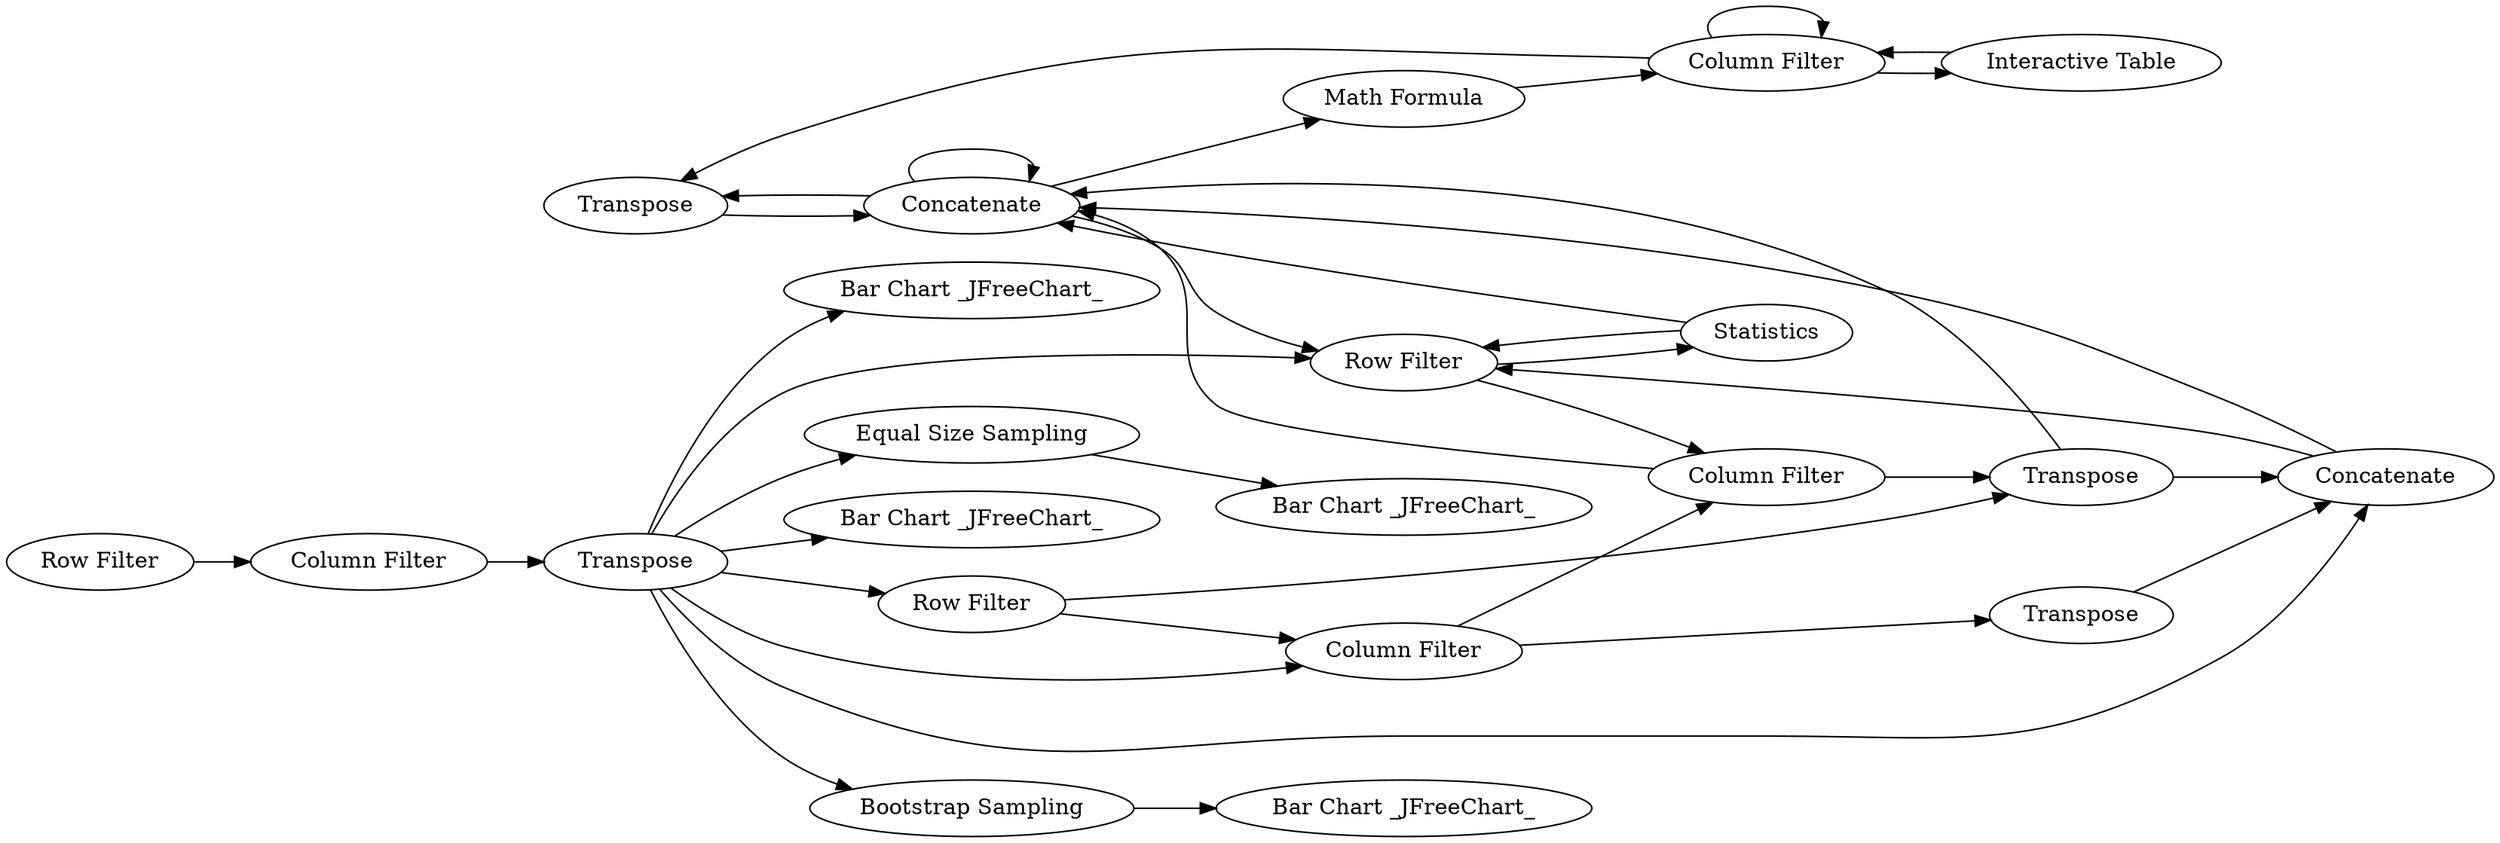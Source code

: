 digraph {
	16 -> 11
	5 -> 8
	4 -> 5
	10 -> 9
	11 -> 9
	7 -> 11
	15 -> 18
	22 -> 23
	3 -> 10
	12 -> 9
	11 -> 16
	14 -> 15
	11 -> 11
	1 -> 2
	7 -> 10
	3 -> 21
	10 -> 11
	8 -> 11
	3 -> 9
	9 -> 8
	15 -> 16
	3 -> 5
	6 -> 10
	9 -> 12
	12 -> 11
	18 -> 15
	4 -> 7
	3 -> 19
	3 -> 4
	11 -> 14
	19 -> 20
	8 -> 7
	5 -> 6
	3 -> 22
	15 -> 15
	2 -> 3
	3 -> 24
	7 [label=Transpose]
	9 [label="Row Filter"]
	18 [label="Interactive Table"]
	21 [label="Bar Chart _JFreeChart_"]
	8 [label="Column Filter"]
	3 [label=Transpose]
	19 [label="Equal Size Sampling"]
	24 [label="Bar Chart _JFreeChart_"]
	6 [label=Transpose]
	15 [label="Column Filter"]
	10 [label=Concatenate]
	12 [label=Statistics]
	16 [label=Transpose]
	1 [label="Row Filter"]
	22 [label="Bootstrap Sampling"]
	11 [label=Concatenate]
	4 [label="Row Filter"]
	23 [label="Bar Chart _JFreeChart_"]
	14 [label="Math Formula"]
	5 [label="Column Filter"]
	20 [label="Bar Chart _JFreeChart_"]
	2 [label="Column Filter"]
	rankdir=LR
}
